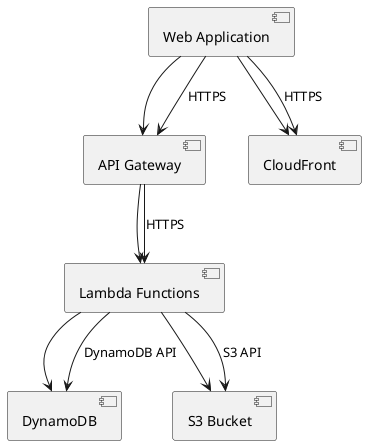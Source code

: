 @startuml

' Define the components
component "Web Application" as web_app
component "API Gateway" as api_gateway
component "Lambda Functions" as lambda_functions
component "DynamoDB" as dynamodb
component "S3 Bucket" as s3_bucket
component "CloudFront" as cloudfront

' Define the connections
web_app --> api_gateway
api_gateway --> lambda_functions
lambda_functions --> dynamodb
lambda_functions --> s3_bucket
web_app --> cloudfront

' Add labels to the connections
web_app --> api_gateway : HTTPS
api_gateway --> lambda_functions : HTTPS
lambda_functions --> dynamodb : DynamoDB API
lambda_functions --> s3_bucket : S3 API
web_app --> cloudfront : HTTPS

@enduml